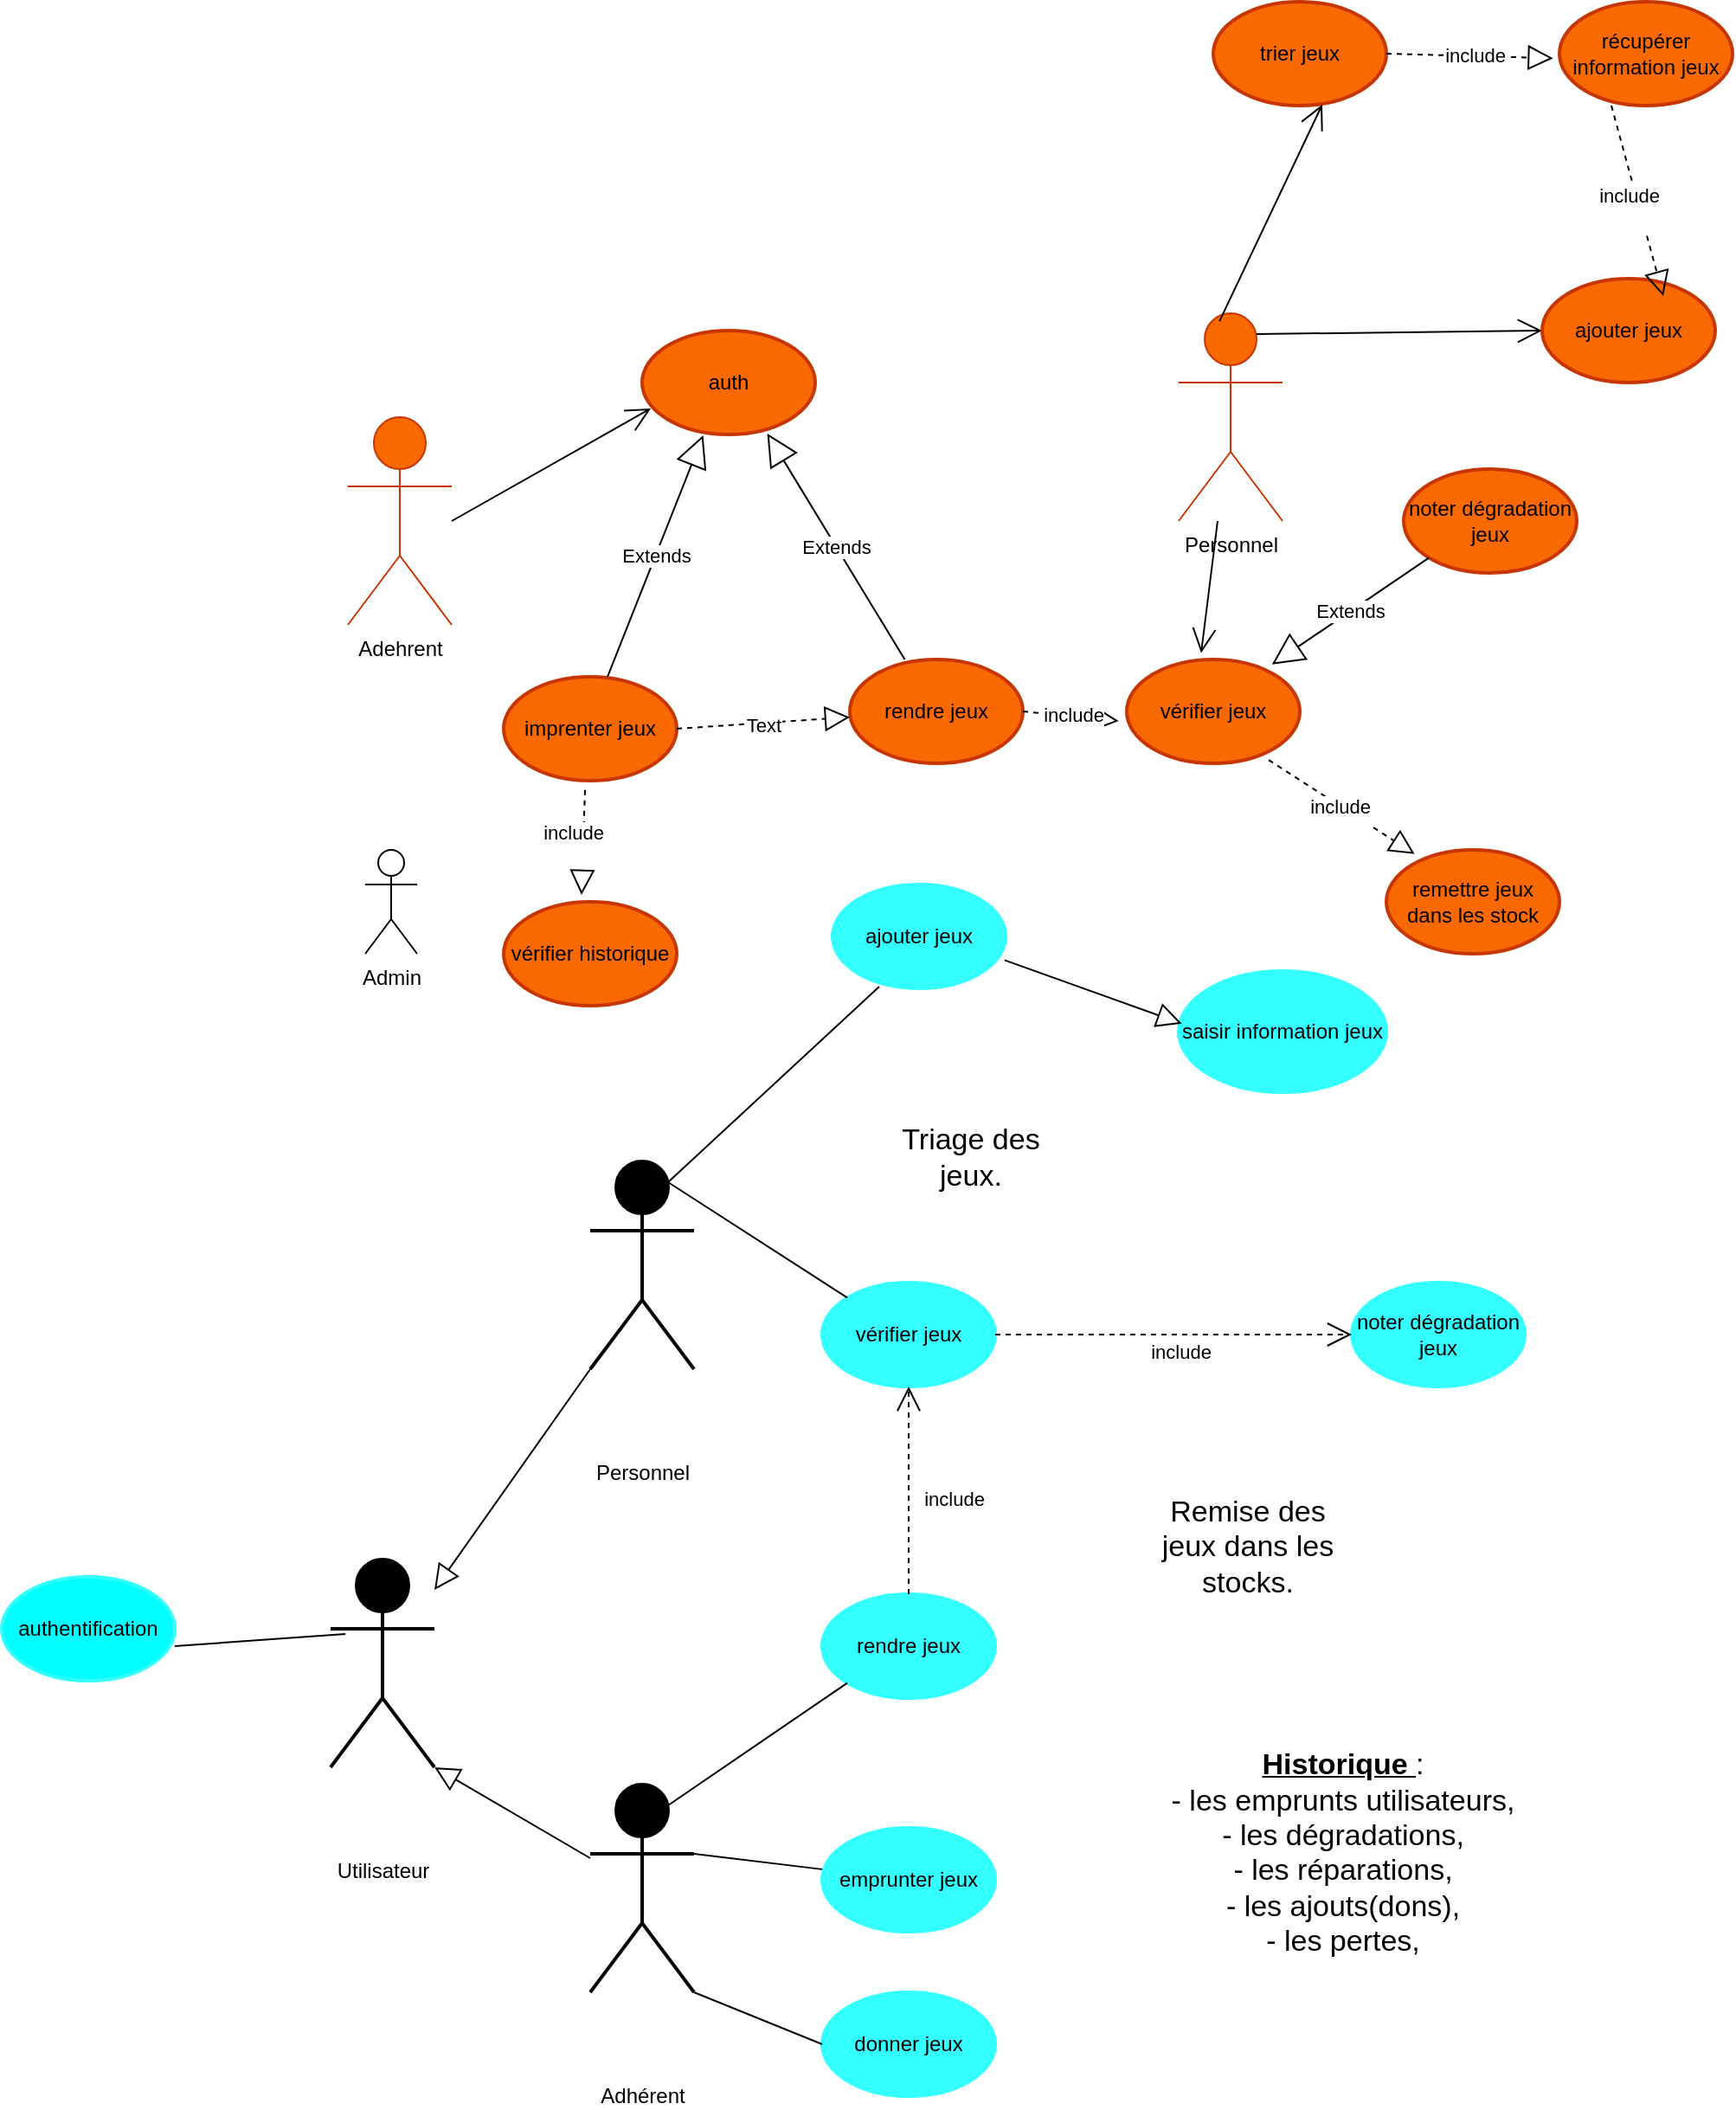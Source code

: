 <mxfile version="22.1.5" type="github">
  <diagram name="Page-1" id="v7P0pyQyvOZX8OTGJmDP">
    <mxGraphModel dx="1560" dy="1537" grid="1" gridSize="10" guides="1" tooltips="1" connect="1" arrows="1" fold="1" page="1" pageScale="1" pageWidth="827" pageHeight="1169" math="0" shadow="0">
      <root>
        <mxCell id="0" />
        <mxCell id="1" parent="0" />
        <mxCell id="Od15NHEQVfIm5OTxSFyM-4" value="Adehrent " style="shape=umlActor;verticalLabelPosition=bottom;verticalAlign=top;html=1;fillColor=#fa6800;fontColor=#000000;strokeColor=#C73500;" parent="1" vertex="1">
          <mxGeometry x="90" y="-230" width="60" height="120" as="geometry" />
        </mxCell>
        <mxCell id="Od15NHEQVfIm5OTxSFyM-6" value="auth" style="strokeWidth=2;html=1;shape=mxgraph.flowchart.start_1;whiteSpace=wrap;fillColor=#fa6800;strokeColor=#C73500;fontColor=#000000;" parent="1" vertex="1">
          <mxGeometry x="260" y="-280" width="100" height="60" as="geometry" />
        </mxCell>
        <mxCell id="Od15NHEQVfIm5OTxSFyM-10" value="" style="endArrow=open;endFill=1;endSize=12;html=1;rounded=0;entryX=0.05;entryY=0.75;entryDx=0;entryDy=0;entryPerimeter=0;" parent="1" target="Od15NHEQVfIm5OTxSFyM-6" edge="1">
          <mxGeometry width="160" relative="1" as="geometry">
            <mxPoint x="150" y="-170" as="sourcePoint" />
            <mxPoint x="310" y="-170" as="targetPoint" />
          </mxGeometry>
        </mxCell>
        <mxCell id="Od15NHEQVfIm5OTxSFyM-12" value="imprenter jeux" style="strokeWidth=2;html=1;shape=mxgraph.flowchart.start_1;whiteSpace=wrap;fillColor=#fa6800;strokeColor=#C73500;fontColor=#000000;" parent="1" vertex="1">
          <mxGeometry x="180" y="-80" width="100" height="60" as="geometry" />
        </mxCell>
        <mxCell id="Od15NHEQVfIm5OTxSFyM-13" value="noter dégradation jeux" style="strokeWidth=2;html=1;shape=mxgraph.flowchart.start_1;whiteSpace=wrap;fillColor=#fa6800;strokeColor=#C73500;fontColor=#000000;" parent="1" vertex="1">
          <mxGeometry x="700" y="-200" width="100" height="60" as="geometry" />
        </mxCell>
        <mxCell id="Od15NHEQVfIm5OTxSFyM-14" value="rendre jeux" style="strokeWidth=2;html=1;shape=mxgraph.flowchart.start_1;whiteSpace=wrap;fillColor=#fa6800;strokeColor=#C73500;fontColor=#000000;" parent="1" vertex="1">
          <mxGeometry x="380" y="-90" width="100" height="60" as="geometry" />
        </mxCell>
        <mxCell id="Od15NHEQVfIm5OTxSFyM-18" value="Extends" style="endArrow=block;endSize=16;endFill=0;html=1;rounded=0;entryX=0.723;entryY=0.991;entryDx=0;entryDy=0;entryPerimeter=0;" parent="1" source="Od15NHEQVfIm5OTxSFyM-14" target="Od15NHEQVfIm5OTxSFyM-6" edge="1">
          <mxGeometry width="160" relative="1" as="geometry">
            <mxPoint x="360" y="-100" as="sourcePoint" />
            <mxPoint x="400" y="-197" as="targetPoint" />
            <Array as="points" />
          </mxGeometry>
        </mxCell>
        <mxCell id="Od15NHEQVfIm5OTxSFyM-19" value="" style="endArrow=block;dashed=1;endFill=0;endSize=12;html=1;rounded=0;exitX=1;exitY=0.5;exitDx=0;exitDy=0;exitPerimeter=0;" parent="1" source="Od15NHEQVfIm5OTxSFyM-12" target="Od15NHEQVfIm5OTxSFyM-14" edge="1">
          <mxGeometry width="160" relative="1" as="geometry">
            <mxPoint x="290" y="-40" as="sourcePoint" />
            <mxPoint x="390" y="-50" as="targetPoint" />
            <Array as="points" />
          </mxGeometry>
        </mxCell>
        <mxCell id="Od15NHEQVfIm5OTxSFyM-21" value="Text" style="edgeLabel;html=1;align=center;verticalAlign=middle;resizable=0;points=[];" parent="Od15NHEQVfIm5OTxSFyM-19" vertex="1" connectable="0">
          <mxGeometry x="-0.008" relative="1" as="geometry">
            <mxPoint y="1" as="offset" />
          </mxGeometry>
        </mxCell>
        <mxCell id="Od15NHEQVfIm5OTxSFyM-25" value="&lt;div&gt;include&lt;/div&gt;&lt;div&gt;&lt;br&gt;&lt;/div&gt;" style="edgeLabel;html=1;align=center;verticalAlign=middle;resizable=0;points=[];" parent="Od15NHEQVfIm5OTxSFyM-19" vertex="1" connectable="0">
          <mxGeometry x="0.047" y="-6" relative="1" as="geometry">
            <mxPoint x="330" y="47" as="offset" />
          </mxGeometry>
        </mxCell>
        <mxCell id="Od15NHEQVfIm5OTxSFyM-20" value="Extends" style="endArrow=block;endSize=16;endFill=0;html=1;rounded=0;entryX=0.353;entryY=1.008;entryDx=0;entryDy=0;entryPerimeter=0;exitX=0.6;exitY=0;exitDx=0;exitDy=0;exitPerimeter=0;" parent="1" source="Od15NHEQVfIm5OTxSFyM-12" target="Od15NHEQVfIm5OTxSFyM-6" edge="1">
          <mxGeometry width="160" relative="1" as="geometry">
            <mxPoint x="237" y="-80" as="sourcePoint" />
            <mxPoint x="150" y="-201" as="targetPoint" />
            <Array as="points" />
          </mxGeometry>
        </mxCell>
        <mxCell id="Od15NHEQVfIm5OTxSFyM-26" value="vérifier jeux" style="strokeWidth=2;html=1;shape=mxgraph.flowchart.start_1;whiteSpace=wrap;fillColor=#fa6800;strokeColor=#C73500;fontColor=#000000;" parent="1" vertex="1">
          <mxGeometry x="540" y="-90" width="100" height="60" as="geometry" />
        </mxCell>
        <mxCell id="Od15NHEQVfIm5OTxSFyM-27" value="remettre jeux dans les stock" style="strokeWidth=2;html=1;shape=mxgraph.flowchart.start_1;whiteSpace=wrap;fillColor=#fa6800;strokeColor=#C73500;fontColor=#000000;" parent="1" vertex="1">
          <mxGeometry x="690" y="20" width="100" height="60" as="geometry" />
        </mxCell>
        <mxCell id="Od15NHEQVfIm5OTxSFyM-28" value="vérifier historique" style="strokeWidth=2;html=1;shape=mxgraph.flowchart.start_1;whiteSpace=wrap;fillColor=#fa6800;strokeColor=#C73500;fontColor=#000000;" parent="1" vertex="1">
          <mxGeometry x="180" y="50" width="100" height="60" as="geometry" />
        </mxCell>
        <mxCell id="Od15NHEQVfIm5OTxSFyM-29" value="" style="endArrow=block;dashed=1;endFill=0;endSize=12;html=1;rounded=0;exitX=1;exitY=0.5;exitDx=0;exitDy=0;exitPerimeter=0;entryX=-0.047;entryY=0.592;entryDx=0;entryDy=0;entryPerimeter=0;" parent="1" source="Od15NHEQVfIm5OTxSFyM-14" target="Od15NHEQVfIm5OTxSFyM-26" edge="1">
          <mxGeometry width="160" relative="1" as="geometry">
            <mxPoint x="350" y="-240" as="sourcePoint" />
            <mxPoint x="470" y="-240.42" as="targetPoint" />
            <Array as="points" />
          </mxGeometry>
        </mxCell>
        <mxCell id="Od15NHEQVfIm5OTxSFyM-30" value="Text" style="edgeLabel;html=1;align=center;verticalAlign=middle;resizable=0;points=[];" parent="Od15NHEQVfIm5OTxSFyM-29" vertex="1" connectable="0">
          <mxGeometry x="-0.008" relative="1" as="geometry">
            <mxPoint y="1" as="offset" />
          </mxGeometry>
        </mxCell>
        <mxCell id="Od15NHEQVfIm5OTxSFyM-31" value="&lt;div&gt;include&lt;/div&gt;&lt;div&gt;&lt;br&gt;&lt;/div&gt;" style="edgeLabel;html=1;align=center;verticalAlign=middle;resizable=0;points=[];" parent="Od15NHEQVfIm5OTxSFyM-29" vertex="1" connectable="0">
          <mxGeometry x="0.047" y="-6" relative="1" as="geometry">
            <mxPoint as="offset" />
          </mxGeometry>
        </mxCell>
        <mxCell id="Od15NHEQVfIm5OTxSFyM-32" value="" style="endArrow=block;dashed=1;endFill=0;endSize=12;html=1;rounded=0;exitX=0.47;exitY=1.089;exitDx=0;exitDy=0;exitPerimeter=0;entryX=0.45;entryY=-0.067;entryDx=0;entryDy=0;entryPerimeter=0;" parent="1" source="Od15NHEQVfIm5OTxSFyM-12" target="Od15NHEQVfIm5OTxSFyM-28" edge="1">
          <mxGeometry width="160" relative="1" as="geometry">
            <mxPoint x="175" y="10" as="sourcePoint" />
            <mxPoint x="285" y="10" as="targetPoint" />
            <Array as="points" />
          </mxGeometry>
        </mxCell>
        <mxCell id="Od15NHEQVfIm5OTxSFyM-33" value="Text" style="edgeLabel;html=1;align=center;verticalAlign=middle;resizable=0;points=[];" parent="Od15NHEQVfIm5OTxSFyM-32" vertex="1" connectable="0">
          <mxGeometry x="-0.008" relative="1" as="geometry">
            <mxPoint y="1" as="offset" />
          </mxGeometry>
        </mxCell>
        <mxCell id="Od15NHEQVfIm5OTxSFyM-34" value="&lt;div&gt;include&lt;/div&gt;&lt;div&gt;&lt;br&gt;&lt;/div&gt;" style="edgeLabel;html=1;align=center;verticalAlign=middle;resizable=0;points=[];" parent="Od15NHEQVfIm5OTxSFyM-32" vertex="1" connectable="0">
          <mxGeometry x="0.047" y="-6" relative="1" as="geometry">
            <mxPoint as="offset" />
          </mxGeometry>
        </mxCell>
        <mxCell id="Od15NHEQVfIm5OTxSFyM-35" value="Extends" style="endArrow=block;endSize=16;endFill=0;html=1;rounded=0;entryX=0.839;entryY=0.048;entryDx=0;entryDy=0;entryPerimeter=0;exitX=0.145;exitY=0.855;exitDx=0;exitDy=0;exitPerimeter=0;" parent="1" source="Od15NHEQVfIm5OTxSFyM-13" target="Od15NHEQVfIm5OTxSFyM-26" edge="1">
          <mxGeometry width="160" relative="1" as="geometry">
            <mxPoint x="660" y="-120" as="sourcePoint" />
            <mxPoint x="581" y="-241" as="targetPoint" />
            <Array as="points" />
          </mxGeometry>
        </mxCell>
        <mxCell id="Od15NHEQVfIm5OTxSFyM-37" value="" style="endArrow=block;dashed=1;endFill=0;endSize=12;html=1;rounded=0;exitX=0.82;exitY=0.968;exitDx=0;exitDy=0;exitPerimeter=0;entryX=0.163;entryY=0.04;entryDx=0;entryDy=0;entryPerimeter=0;" parent="1" source="Od15NHEQVfIm5OTxSFyM-26" target="Od15NHEQVfIm5OTxSFyM-27" edge="1">
          <mxGeometry width="160" relative="1" as="geometry">
            <mxPoint x="640" y="7.23" as="sourcePoint" />
            <mxPoint x="720" y="1.23" as="targetPoint" />
            <Array as="points" />
          </mxGeometry>
        </mxCell>
        <mxCell id="Od15NHEQVfIm5OTxSFyM-38" value="Text" style="edgeLabel;html=1;align=center;verticalAlign=middle;resizable=0;points=[];" parent="Od15NHEQVfIm5OTxSFyM-37" vertex="1" connectable="0">
          <mxGeometry x="-0.008" relative="1" as="geometry">
            <mxPoint y="1" as="offset" />
          </mxGeometry>
        </mxCell>
        <mxCell id="Od15NHEQVfIm5OTxSFyM-39" value="&lt;div&gt;include&lt;/div&gt;&lt;div&gt;&lt;br&gt;&lt;/div&gt;" style="edgeLabel;html=1;align=center;verticalAlign=middle;resizable=0;points=[];" parent="Od15NHEQVfIm5OTxSFyM-37" vertex="1" connectable="0">
          <mxGeometry x="0.047" y="-6" relative="1" as="geometry">
            <mxPoint as="offset" />
          </mxGeometry>
        </mxCell>
        <mxCell id="Od15NHEQVfIm5OTxSFyM-40" value="Personnel" style="shape=umlActor;verticalLabelPosition=bottom;verticalAlign=top;html=1;fillColor=#fa6800;fontColor=#000000;strokeColor=#C73500;" parent="1" vertex="1">
          <mxGeometry x="570" y="-290" width="60" height="120" as="geometry" />
        </mxCell>
        <mxCell id="Od15NHEQVfIm5OTxSFyM-41" value="" style="endArrow=open;endFill=1;endSize=12;html=1;rounded=0;entryX=0.43;entryY=-0.063;entryDx=0;entryDy=0;entryPerimeter=0;" parent="1" source="Od15NHEQVfIm5OTxSFyM-40" target="Od15NHEQVfIm5OTxSFyM-26" edge="1">
          <mxGeometry width="160" relative="1" as="geometry">
            <mxPoint x="583" y="-150" as="sourcePoint" />
            <mxPoint x="647.5" y="-170" as="targetPoint" />
          </mxGeometry>
        </mxCell>
        <mxCell id="Od15NHEQVfIm5OTxSFyM-42" value="" style="endArrow=open;endFill=1;endSize=12;html=1;rounded=0;exitX=0.75;exitY=0.1;exitDx=0;exitDy=0;exitPerimeter=0;entryX=0;entryY=0.5;entryDx=0;entryDy=0;entryPerimeter=0;" parent="1" source="Od15NHEQVfIm5OTxSFyM-40" target="Od15NHEQVfIm5OTxSFyM-43" edge="1">
          <mxGeometry width="160" relative="1" as="geometry">
            <mxPoint x="620" y="-280" as="sourcePoint" />
            <mxPoint x="770" y="-280" as="targetPoint" />
          </mxGeometry>
        </mxCell>
        <mxCell id="Od15NHEQVfIm5OTxSFyM-43" value="ajouter jeux" style="strokeWidth=2;html=1;shape=mxgraph.flowchart.start_1;whiteSpace=wrap;fillColor=#fa6800;strokeColor=#C73500;fontColor=#000000;" parent="1" vertex="1">
          <mxGeometry x="780" y="-310" width="100" height="60" as="geometry" />
        </mxCell>
        <mxCell id="Od15NHEQVfIm5OTxSFyM-44" value="récupérer information jeux" style="strokeWidth=2;html=1;shape=mxgraph.flowchart.start_1;whiteSpace=wrap;fillColor=#fa6800;strokeColor=#C73500;fontColor=#000000;" parent="1" vertex="1">
          <mxGeometry x="790" y="-470" width="100" height="60" as="geometry" />
        </mxCell>
        <mxCell id="Od15NHEQVfIm5OTxSFyM-45" value="" style="endArrow=block;dashed=1;endFill=0;endSize=12;html=1;rounded=0;exitX=0.3;exitY=1;exitDx=0;exitDy=0;exitPerimeter=0;entryX=0.7;entryY=0.167;entryDx=0;entryDy=0;entryPerimeter=0;" parent="1" source="Od15NHEQVfIm5OTxSFyM-44" target="Od15NHEQVfIm5OTxSFyM-43" edge="1">
          <mxGeometry width="160" relative="1" as="geometry">
            <mxPoint x="829.52" y="-410" as="sourcePoint" />
            <mxPoint x="829.52" y="-310" as="targetPoint" />
            <Array as="points" />
          </mxGeometry>
        </mxCell>
        <mxCell id="Od15NHEQVfIm5OTxSFyM-46" value="Text" style="edgeLabel;html=1;align=center;verticalAlign=middle;resizable=0;points=[];" parent="Od15NHEQVfIm5OTxSFyM-45" vertex="1" connectable="0">
          <mxGeometry x="-0.008" relative="1" as="geometry">
            <mxPoint y="1" as="offset" />
          </mxGeometry>
        </mxCell>
        <mxCell id="Od15NHEQVfIm5OTxSFyM-47" value="&lt;div&gt;include&lt;/div&gt;&lt;div&gt;&lt;br&gt;&lt;/div&gt;" style="edgeLabel;html=1;align=center;verticalAlign=middle;resizable=0;points=[];" parent="Od15NHEQVfIm5OTxSFyM-45" vertex="1" connectable="0">
          <mxGeometry x="0.047" y="-6" relative="1" as="geometry">
            <mxPoint as="offset" />
          </mxGeometry>
        </mxCell>
        <mxCell id="Od15NHEQVfIm5OTxSFyM-48" value="trier jeux" style="strokeWidth=2;html=1;shape=mxgraph.flowchart.start_1;whiteSpace=wrap;fillColor=#fa6800;strokeColor=#C73500;fontColor=#000000;" parent="1" vertex="1">
          <mxGeometry x="590" y="-470" width="100" height="60" as="geometry" />
        </mxCell>
        <mxCell id="Od15NHEQVfIm5OTxSFyM-49" value="" style="endArrow=block;dashed=1;endFill=0;endSize=12;html=1;rounded=0;exitX=1;exitY=0.5;exitDx=0;exitDy=0;exitPerimeter=0;entryX=-0.037;entryY=0.544;entryDx=0;entryDy=0;entryPerimeter=0;" parent="1" source="Od15NHEQVfIm5OTxSFyM-48" target="Od15NHEQVfIm5OTxSFyM-44" edge="1">
          <mxGeometry width="160" relative="1" as="geometry">
            <mxPoint x="779.05" y="-440" as="sourcePoint" />
            <mxPoint x="740" y="-390" as="targetPoint" />
            <Array as="points" />
          </mxGeometry>
        </mxCell>
        <mxCell id="Od15NHEQVfIm5OTxSFyM-50" value="Text" style="edgeLabel;html=1;align=center;verticalAlign=middle;resizable=0;points=[];" parent="Od15NHEQVfIm5OTxSFyM-49" vertex="1" connectable="0">
          <mxGeometry x="-0.008" relative="1" as="geometry">
            <mxPoint y="1" as="offset" />
          </mxGeometry>
        </mxCell>
        <mxCell id="Od15NHEQVfIm5OTxSFyM-51" value="&lt;div&gt;include&lt;/div&gt;&lt;div&gt;&lt;br&gt;&lt;/div&gt;" style="edgeLabel;html=1;align=center;verticalAlign=middle;resizable=0;points=[];" parent="Od15NHEQVfIm5OTxSFyM-49" vertex="1" connectable="0">
          <mxGeometry x="0.047" y="-6" relative="1" as="geometry">
            <mxPoint as="offset" />
          </mxGeometry>
        </mxCell>
        <mxCell id="Od15NHEQVfIm5OTxSFyM-52" value="" style="endArrow=open;endFill=1;endSize=12;html=1;rounded=0;entryX=0.63;entryY=0.989;entryDx=0;entryDy=0;entryPerimeter=0;exitX=0.393;exitY=0.038;exitDx=0;exitDy=0;exitPerimeter=0;" parent="1" source="Od15NHEQVfIm5OTxSFyM-40" target="Od15NHEQVfIm5OTxSFyM-48" edge="1">
          <mxGeometry width="160" relative="1" as="geometry">
            <mxPoint x="620" y="-290" as="sourcePoint" />
            <mxPoint x="770" y="-290" as="targetPoint" />
          </mxGeometry>
        </mxCell>
        <mxCell id="sh-Sfo-aE9UsQa6yfqf1-1" value="Admin" style="shape=umlActor;verticalLabelPosition=bottom;verticalAlign=top;html=1;outlineConnect=0;" vertex="1" parent="1">
          <mxGeometry x="100" y="20" width="30" height="60" as="geometry" />
        </mxCell>
        <mxCell id="sh-Sfo-aE9UsQa6yfqf1-2" value="Adhérent" style="shape=umlActor;verticalLabelPosition=bottom;verticalAlign=middle;html=1;fillColor=#000000;fontColor=#000000;strokeColor=#000000;strokeWidth=2;" vertex="1" parent="1">
          <mxGeometry x="230" y="560" width="60" height="120" as="geometry" />
        </mxCell>
        <mxCell id="sh-Sfo-aE9UsQa6yfqf1-3" value="" style="endArrow=none;endFill=0;endSize=12;html=1;rounded=0;entryX=0.143;entryY=0.358;entryDx=0;entryDy=0;entryPerimeter=0;" edge="1" parent="1" target="sh-Sfo-aE9UsQa6yfqf1-12">
          <mxGeometry width="160" relative="1" as="geometry">
            <mxPoint x="-10" y="480" as="sourcePoint" />
            <mxPoint x="105" y="415" as="targetPoint" />
          </mxGeometry>
        </mxCell>
        <mxCell id="sh-Sfo-aE9UsQa6yfqf1-4" value="emprunter jeux" style="strokeWidth=2;html=1;shape=mxgraph.flowchart.start_1;whiteSpace=wrap;fillColor=#33FFFF;strokeColor=#33FFFF;fontColor=#000000;" vertex="1" parent="1">
          <mxGeometry x="364" y="585" width="100" height="60" as="geometry" />
        </mxCell>
        <mxCell id="sh-Sfo-aE9UsQa6yfqf1-5" value="noter dégradation jeux" style="strokeWidth=2;html=1;shape=mxgraph.flowchart.start_1;whiteSpace=wrap;fillColor=#33FFFF;strokeColor=#33FFFF;fontColor=#000000;" vertex="1" parent="1">
          <mxGeometry x="670" y="270" width="100" height="60" as="geometry" />
        </mxCell>
        <mxCell id="sh-Sfo-aE9UsQa6yfqf1-6" value="rendre jeux" style="strokeWidth=2;html=1;shape=mxgraph.flowchart.start_1;whiteSpace=wrap;fillColor=#33FFFF;strokeColor=#33FFFF;fontColor=#000000;" vertex="1" parent="1">
          <mxGeometry x="364" y="450" width="100" height="60" as="geometry" />
        </mxCell>
        <mxCell id="sh-Sfo-aE9UsQa6yfqf1-7" value="vérifier jeux" style="strokeWidth=2;html=1;shape=mxgraph.flowchart.start_1;whiteSpace=wrap;fillColor=#33FFFF;strokeColor=#33FFFF;fontColor=#000000;" vertex="1" parent="1">
          <mxGeometry x="364" y="270" width="100" height="60" as="geometry" />
        </mxCell>
        <mxCell id="sh-Sfo-aE9UsQa6yfqf1-8" value="" style="endArrow=open;dashed=1;endFill=0;endSize=12;html=1;rounded=0;exitX=1;exitY=0.5;exitDx=0;exitDy=0;exitPerimeter=0;entryX=0;entryY=0.5;entryDx=0;entryDy=0;entryPerimeter=0;" edge="1" parent="1" source="sh-Sfo-aE9UsQa6yfqf1-7" target="sh-Sfo-aE9UsQa6yfqf1-5">
          <mxGeometry width="160" relative="1" as="geometry">
            <mxPoint x="490" y="280.0" as="sourcePoint" />
            <mxPoint x="604.0" y="339.794" as="targetPoint" />
            <Array as="points" />
          </mxGeometry>
        </mxCell>
        <mxCell id="sh-Sfo-aE9UsQa6yfqf1-9" value="&lt;div&gt;include&lt;/div&gt;" style="edgeLabel;html=1;align=center;verticalAlign=middle;resizable=0;points=[];" vertex="1" connectable="0" parent="sh-Sfo-aE9UsQa6yfqf1-8">
          <mxGeometry x="0.047" y="-6" relative="1" as="geometry">
            <mxPoint x="-1" y="4" as="offset" />
          </mxGeometry>
        </mxCell>
        <mxCell id="sh-Sfo-aE9UsQa6yfqf1-10" value="Personnel" style="shape=umlActor;verticalLabelPosition=bottom;verticalAlign=middle;html=1;fillColor=#000000;fontColor=#000000;strokeColor=#000000;strokeWidth=2;" vertex="1" parent="1">
          <mxGeometry x="230" y="200" width="60" height="120" as="geometry" />
        </mxCell>
        <mxCell id="sh-Sfo-aE9UsQa6yfqf1-11" value="saisir information jeux" style="strokeWidth=2;html=1;shape=mxgraph.flowchart.start_1;whiteSpace=wrap;fillColor=#33FFFF;strokeColor=#33FFFF;fontColor=#000000;" vertex="1" parent="1">
          <mxGeometry x="570" y="90" width="120" height="70" as="geometry" />
        </mxCell>
        <mxCell id="sh-Sfo-aE9UsQa6yfqf1-12" value="Utilisateur" style="shape=umlActor;verticalLabelPosition=bottom;verticalAlign=middle;html=1;fillColor=#000000;fontColor=#000000;strokeColor=#000000;strokeWidth=2;" vertex="1" parent="1">
          <mxGeometry x="80" y="430" width="60" height="120" as="geometry" />
        </mxCell>
        <mxCell id="sh-Sfo-aE9UsQa6yfqf1-13" value="" style="endArrow=block;endFill=0;endSize=12;html=1;rounded=0;exitX=0;exitY=1;exitDx=0;exitDy=0;exitPerimeter=0;" edge="1" parent="1" source="sh-Sfo-aE9UsQa6yfqf1-10" target="sh-Sfo-aE9UsQa6yfqf1-12">
          <mxGeometry width="160" relative="1" as="geometry">
            <mxPoint x="190" y="440" as="sourcePoint" />
            <mxPoint x="340" y="440" as="targetPoint" />
          </mxGeometry>
        </mxCell>
        <mxCell id="sh-Sfo-aE9UsQa6yfqf1-14" value="" style="endArrow=block;endFill=0;endSize=12;html=1;rounded=0;entryX=1;entryY=1;entryDx=0;entryDy=0;entryPerimeter=0;" edge="1" parent="1" source="sh-Sfo-aE9UsQa6yfqf1-2" target="sh-Sfo-aE9UsQa6yfqf1-12">
          <mxGeometry width="160" relative="1" as="geometry">
            <mxPoint x="230" y="500" as="sourcePoint" />
            <mxPoint x="140" y="560" as="targetPoint" />
          </mxGeometry>
        </mxCell>
        <mxCell id="sh-Sfo-aE9UsQa6yfqf1-15" value="authentification" style="strokeWidth=2;html=1;shape=mxgraph.flowchart.start_1;whiteSpace=wrap;fillColor=#00ffff;strokeColor=#33FFFF;fontColor=#000000;" vertex="1" parent="1">
          <mxGeometry x="-110" y="440" width="100" height="60" as="geometry" />
        </mxCell>
        <mxCell id="sh-Sfo-aE9UsQa6yfqf1-16" value="" style="endArrow=none;endFill=0;endSize=12;html=1;rounded=0;exitX=1;exitY=0.333;exitDx=0;exitDy=0;exitPerimeter=0;" edge="1" parent="1" source="sh-Sfo-aE9UsQa6yfqf1-2" target="sh-Sfo-aE9UsQa6yfqf1-4">
          <mxGeometry width="160" relative="1" as="geometry">
            <mxPoint x="280" y="667" as="sourcePoint" />
            <mxPoint x="379" y="660" as="targetPoint" />
          </mxGeometry>
        </mxCell>
        <mxCell id="sh-Sfo-aE9UsQa6yfqf1-17" value="" style="endArrow=none;endFill=0;endSize=12;html=1;rounded=0;exitX=0.75;exitY=0.1;exitDx=0;exitDy=0;exitPerimeter=0;entryX=0.145;entryY=0.855;entryDx=0;entryDy=0;entryPerimeter=0;" edge="1" parent="1" source="sh-Sfo-aE9UsQa6yfqf1-2" target="sh-Sfo-aE9UsQa6yfqf1-6">
          <mxGeometry width="160" relative="1" as="geometry">
            <mxPoint x="267" y="560" as="sourcePoint" />
            <mxPoint x="320" y="603" as="targetPoint" />
          </mxGeometry>
        </mxCell>
        <mxCell id="sh-Sfo-aE9UsQa6yfqf1-18" value="donner jeux" style="strokeWidth=2;html=1;shape=mxgraph.flowchart.start_1;whiteSpace=wrap;fillColor=#33FFFF;strokeColor=#33FFFF;fontColor=#000000;" vertex="1" parent="1">
          <mxGeometry x="364" y="680" width="100" height="60" as="geometry" />
        </mxCell>
        <mxCell id="sh-Sfo-aE9UsQa6yfqf1-19" value="" style="endArrow=none;endFill=0;endSize=12;html=1;rounded=0;exitX=1;exitY=0.333;exitDx=0;exitDy=0;exitPerimeter=0;entryX=0;entryY=0.5;entryDx=0;entryDy=0;entryPerimeter=0;" edge="1" parent="1" target="sh-Sfo-aE9UsQa6yfqf1-18">
          <mxGeometry width="160" relative="1" as="geometry">
            <mxPoint x="290" y="680" as="sourcePoint" />
            <mxPoint x="364" y="689" as="targetPoint" />
          </mxGeometry>
        </mxCell>
        <mxCell id="sh-Sfo-aE9UsQa6yfqf1-20" value="ajouter jeux" style="strokeWidth=2;html=1;shape=mxgraph.flowchart.start_1;whiteSpace=wrap;fillColor=#33FFFF;strokeColor=#33FFFF;fontColor=#000000;" vertex="1" parent="1">
          <mxGeometry x="370" y="40" width="100" height="60" as="geometry" />
        </mxCell>
        <mxCell id="sh-Sfo-aE9UsQa6yfqf1-21" value="" style="endArrow=none;endFill=0;endSize=12;html=1;rounded=0;exitX=0.75;exitY=0.1;exitDx=0;exitDy=0;exitPerimeter=0;entryX=0.145;entryY=0.145;entryDx=0;entryDy=0;entryPerimeter=0;" edge="1" parent="1" source="sh-Sfo-aE9UsQa6yfqf1-10" target="sh-Sfo-aE9UsQa6yfqf1-7">
          <mxGeometry width="160" relative="1" as="geometry">
            <mxPoint x="295" y="232" as="sourcePoint" />
            <mxPoint x="399" y="141" as="targetPoint" />
          </mxGeometry>
        </mxCell>
        <mxCell id="sh-Sfo-aE9UsQa6yfqf1-22" value="" style="endArrow=open;dashed=1;endFill=0;endSize=12;html=1;rounded=0;entryX=0.5;entryY=1;entryDx=0;entryDy=0;entryPerimeter=0;" edge="1" parent="1" source="sh-Sfo-aE9UsQa6yfqf1-6" target="sh-Sfo-aE9UsQa6yfqf1-7">
          <mxGeometry width="160" relative="1" as="geometry">
            <mxPoint x="350" y="388" as="sourcePoint" />
            <mxPoint x="580" y="452" as="targetPoint" />
            <Array as="points" />
          </mxGeometry>
        </mxCell>
        <mxCell id="sh-Sfo-aE9UsQa6yfqf1-23" value="&lt;div&gt;include&lt;/div&gt;" style="edgeLabel;html=1;align=center;verticalAlign=middle;resizable=0;points=[];" vertex="1" connectable="0" parent="sh-Sfo-aE9UsQa6yfqf1-22">
          <mxGeometry x="0.047" y="-6" relative="1" as="geometry">
            <mxPoint x="20" y="8" as="offset" />
          </mxGeometry>
        </mxCell>
        <mxCell id="sh-Sfo-aE9UsQa6yfqf1-24" value="" style="endArrow=none;endFill=0;endSize=12;html=1;rounded=0;exitX=0.75;exitY=0.1;exitDx=0;exitDy=0;exitPerimeter=0;entryX=0.27;entryY=0.983;entryDx=0;entryDy=0;entryPerimeter=0;" edge="1" parent="1" source="sh-Sfo-aE9UsQa6yfqf1-10" target="sh-Sfo-aE9UsQa6yfqf1-20">
          <mxGeometry width="160" relative="1" as="geometry">
            <mxPoint x="269" y="192" as="sourcePoint" />
            <mxPoint x="364" y="170" as="targetPoint" />
          </mxGeometry>
        </mxCell>
        <mxCell id="sh-Sfo-aE9UsQa6yfqf1-25" value="" style="endArrow=block;endFill=0;endSize=12;html=1;rounded=0;exitX=0.994;exitY=0.728;exitDx=0;exitDy=0;exitPerimeter=0;entryX=0.015;entryY=0.434;entryDx=0;entryDy=0;entryPerimeter=0;" edge="1" parent="1" source="sh-Sfo-aE9UsQa6yfqf1-20" target="sh-Sfo-aE9UsQa6yfqf1-11">
          <mxGeometry width="160" relative="1" as="geometry">
            <mxPoint x="460" y="130" as="sourcePoint" />
            <mxPoint x="620" y="130" as="targetPoint" />
          </mxGeometry>
        </mxCell>
        <mxCell id="sh-Sfo-aE9UsQa6yfqf1-26" value="&lt;font style=&quot;font-size: 17px;&quot;&gt;&lt;u&gt;&lt;b&gt;Historique &lt;/b&gt;&lt;/u&gt;: &lt;br&gt;- les emprunts utilisateurs, &lt;br&gt;- les dégradations, &lt;br&gt;- les réparations, &lt;br&gt;- les ajouts(dons), &lt;br&gt;- les pertes, &lt;br&gt;&lt;br&gt;&lt;/font&gt;" style="text;html=1;strokeColor=none;fillColor=none;align=center;verticalAlign=middle;whiteSpace=wrap;rounded=0;" vertex="1" parent="1">
          <mxGeometry x="550" y="550" width="230" height="120" as="geometry" />
        </mxCell>
        <mxCell id="sh-Sfo-aE9UsQa6yfqf1-27" value="Remise des jeux dans les stocks." style="text;html=1;strokeColor=none;fillColor=none;align=center;verticalAlign=middle;whiteSpace=wrap;rounded=0;fontSize=17;" vertex="1" parent="1">
          <mxGeometry x="550" y="395" width="120" height="55" as="geometry" />
        </mxCell>
        <mxCell id="sh-Sfo-aE9UsQa6yfqf1-28" value="Triage des jeux." style="text;html=1;strokeColor=none;fillColor=none;align=center;verticalAlign=middle;whiteSpace=wrap;rounded=0;fontSize=17;" vertex="1" parent="1">
          <mxGeometry x="390" y="170" width="120" height="55" as="geometry" />
        </mxCell>
      </root>
    </mxGraphModel>
  </diagram>
</mxfile>

